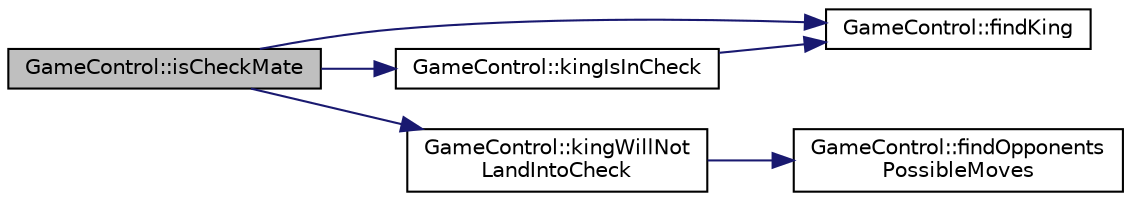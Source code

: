digraph "GameControl::isCheckMate"
{
 // LATEX_PDF_SIZE
  edge [fontname="Helvetica",fontsize="10",labelfontname="Helvetica",labelfontsize="10"];
  node [fontname="Helvetica",fontsize="10",shape=record];
  rankdir="LR";
  Node1 [label="GameControl::isCheckMate",height=0.2,width=0.4,color="black", fillcolor="grey75", style="filled", fontcolor="black",tooltip=" "];
  Node1 -> Node2 [color="midnightblue",fontsize="10",style="solid",fontname="Helvetica"];
  Node2 [label="GameControl::findKing",height=0.2,width=0.4,color="black", fillcolor="white", style="filled",URL="$classGameControl.html#af0b86a53936316f187f47ae8cd9cf7ff",tooltip=" "];
  Node1 -> Node3 [color="midnightblue",fontsize="10",style="solid",fontname="Helvetica"];
  Node3 [label="GameControl::kingIsInCheck",height=0.2,width=0.4,color="black", fillcolor="white", style="filled",URL="$classGameControl.html#a986588f1da0318a842d76c1093a4849c",tooltip=" "];
  Node3 -> Node2 [color="midnightblue",fontsize="10",style="solid",fontname="Helvetica"];
  Node1 -> Node4 [color="midnightblue",fontsize="10",style="solid",fontname="Helvetica"];
  Node4 [label="GameControl::kingWillNot\lLandIntoCheck",height=0.2,width=0.4,color="black", fillcolor="white", style="filled",URL="$classGameControl.html#a4b99a501a7e74823a89177ab92c790a7",tooltip=" "];
  Node4 -> Node5 [color="midnightblue",fontsize="10",style="solid",fontname="Helvetica"];
  Node5 [label="GameControl::findOpponents\lPossibleMoves",height=0.2,width=0.4,color="black", fillcolor="white", style="filled",URL="$classGameControl.html#ac0cc19758e3eda05b3a06c4c10fd8990",tooltip=" "];
}
